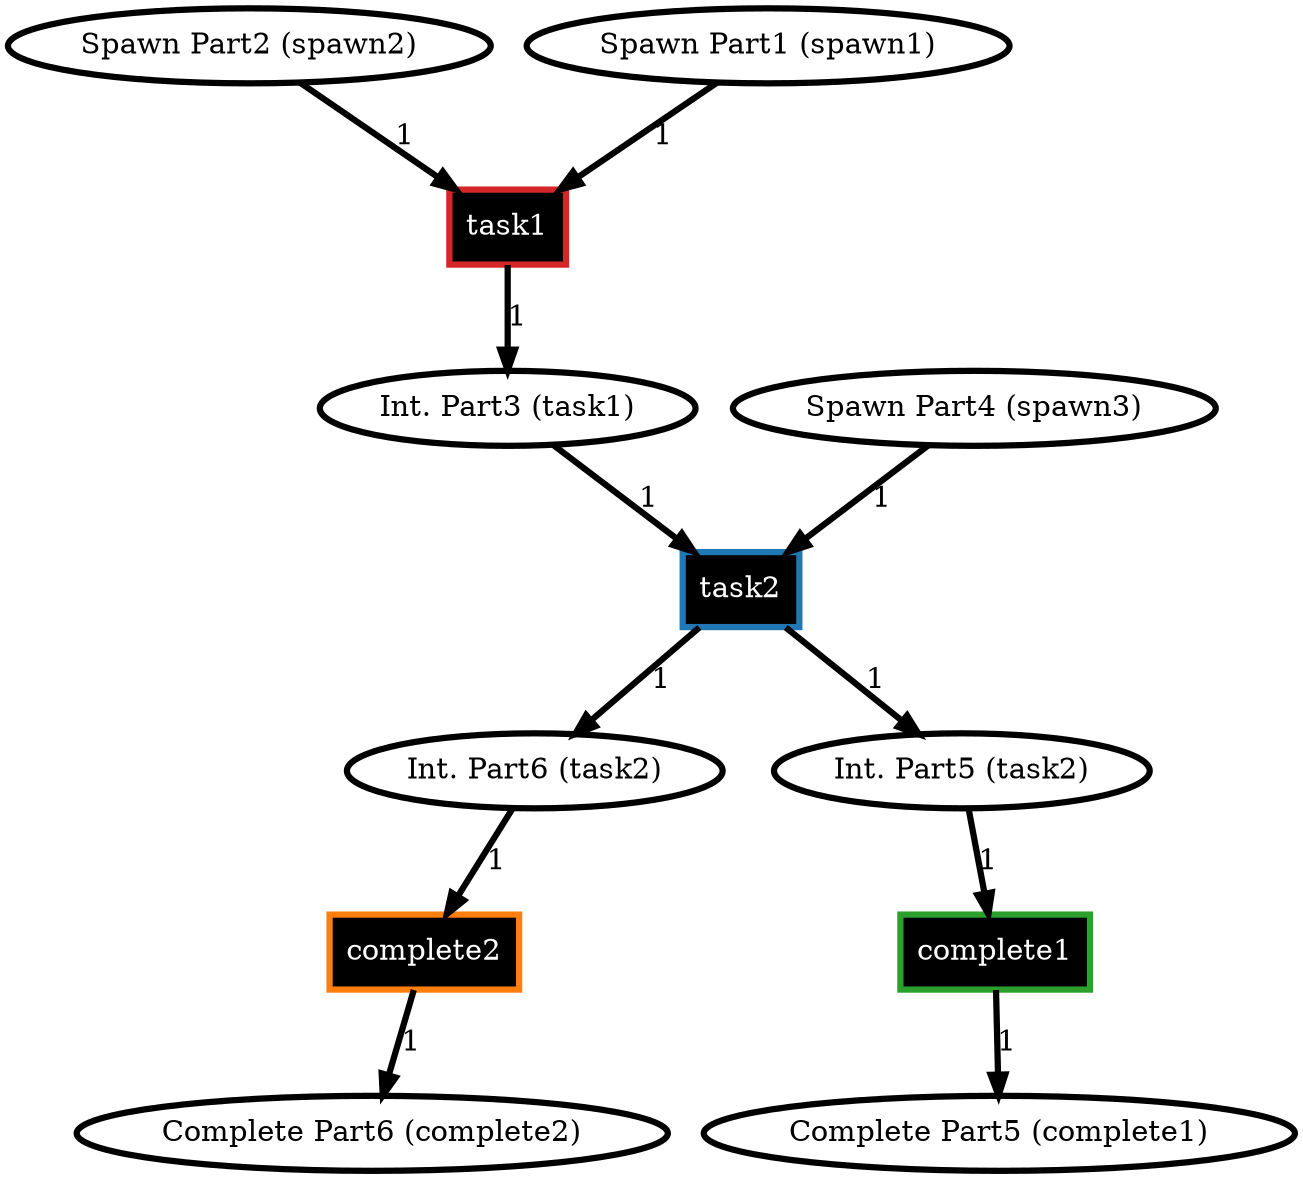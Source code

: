 digraph Job_1 {
// Place Int. Part6 (task2)
	307790188946364932788912843437583014548 [label="Int. Part6 (task2)",style=filled,fillcolor="#FFFFFF",penwidth=3];
// Place Complete Part5 (complete1)
	168348448859186881294050846221836909186 [label="Complete Part5 (complete1)",style=filled,fillcolor="#FFFFFF",penwidth=3];
// Place Spawn Part2 (spawn2)
	206132300417362040782814099587115970069 [label="Spawn Part2 (spawn2)",style=filled,fillcolor="#FFFFFF",penwidth=3];
// Place Spawn Part1 (spawn1)
	29402616274774162396875940427114218310 [label="Spawn Part1 (spawn1)",style=filled,fillcolor="#FFFFFF",penwidth=3];
// Place Complete Part6 (complete2)
	261999629232151607839474799225425085778 [label="Complete Part6 (complete2)",style=filled,fillcolor="#FFFFFF",penwidth=3];
// Place Int. Part3 (task1)
	118040649044161235406705543319485849814 [label="Int. Part3 (task1)",style=filled,fillcolor="#FFFFFF",penwidth=3];
// Place Spawn Part4 (spawn3)
	179238408374423402210785531099835588665 [label="Spawn Part4 (spawn3)",style=filled,fillcolor="#FFFFFF",penwidth=3];
// Place Int. Part5 (task2)
	125244899020855449088186689320671217960 [label="Int. Part5 (task2)",style=filled,fillcolor="#FFFFFF",penwidth=3];
// Transition task2
	154171668168412175603150017946216013204 [label="task2",shape=box,style=filled,fillcolor="#000000",fontcolor="#FFFFFF",color="#1F77B4",penwidth=3];
// Transition complete2
	239169949707543033448997077869586547192 [label="complete2",shape=box,style=filled,fillcolor="#000000",fontcolor="#FFFFFF",color="#FF7F0E",penwidth=3];
// Transition complete1
	127535771673013352761591959787410124733 [label="complete1",shape=box,style=filled,fillcolor="#000000",fontcolor="#FFFFFF",color="#2CA02C",penwidth=3];
// Transition task1
	220224905875699888848863235993726904392 [label="task1",shape=box,style=filled,fillcolor="#000000",fontcolor="#FFFFFF",color="#D62728",penwidth=3];
	118040649044161235406705543319485849814 -> 154171668168412175603150017946216013204 [label="1",color="#000000",penwidth=3];
	179238408374423402210785531099835588665 -> 154171668168412175603150017946216013204 [label="1",color="#000000",penwidth=3];
	154171668168412175603150017946216013204 -> 125244899020855449088186689320671217960 [label="1",color="#000000",penwidth=3];
	154171668168412175603150017946216013204 -> 307790188946364932788912843437583014548 [label="1",color="#000000",penwidth=3];
	307790188946364932788912843437583014548 -> 239169949707543033448997077869586547192 [label="1",color="#000000",penwidth=3];
	239169949707543033448997077869586547192 -> 261999629232151607839474799225425085778 [label="1",color="#000000",penwidth=3];
	125244899020855449088186689320671217960 -> 127535771673013352761591959787410124733 [label="1",color="#000000",penwidth=3];
	127535771673013352761591959787410124733 -> 168348448859186881294050846221836909186 [label="1",color="#000000",penwidth=3];
	29402616274774162396875940427114218310 -> 220224905875699888848863235993726904392 [label="1",color="#000000",penwidth=3];
	206132300417362040782814099587115970069 -> 220224905875699888848863235993726904392 [label="1",color="#000000",penwidth=3];
	220224905875699888848863235993726904392 -> 118040649044161235406705543319485849814 [label="1",color="#000000",penwidth=3];
overlap=false
}